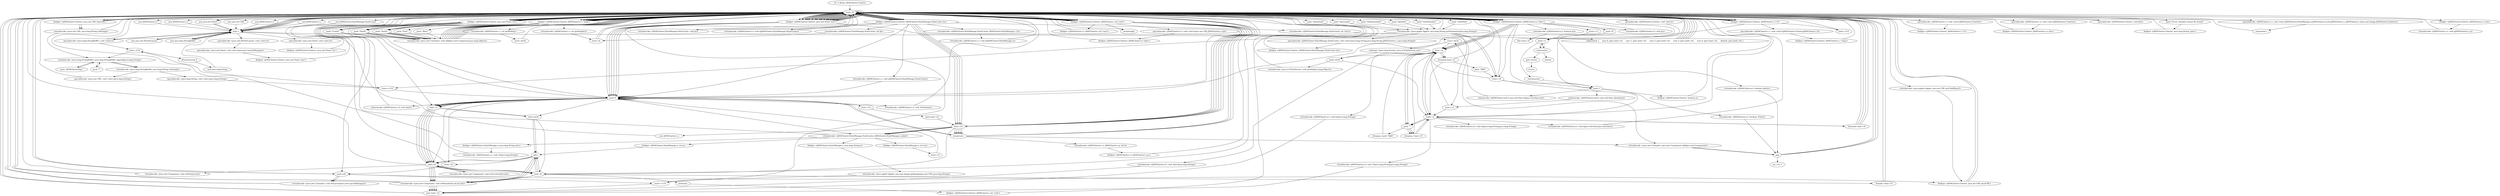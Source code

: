 digraph "" {
    "r0 := @this: JAVACharter.Charter"
    "load.r r0"
    "r0 := @this: JAVACharter.Charter"->"load.r r0";
    "push null"
    "load.r r0"->"push null";
    "fieldput <JAVACharter.Charter: java.net.URL baseURL>"
    "push null"->"fieldput <JAVACharter.Charter: java.net.URL baseURL>";
    "fieldput <JAVACharter.Charter: java.net.URL baseURL>"->"load.r r0";
    "load.r r0"->"load.r r0";
    "virtualinvoke <java.applet.Applet: java.net.URL getCodeBase()>"
    "load.r r0"->"virtualinvoke <java.applet.Applet: java.net.URL getCodeBase()>";
    "virtualinvoke <java.applet.Applet: java.net.URL getCodeBase()>"->"fieldput <JAVACharter.Charter: java.net.URL baseURL>";
    "fieldput <JAVACharter.Charter: java.net.URL baseURL>"->"load.r r0";
    "new JAVACharter.c.f"
    "load.r r0"->"new JAVACharter.c.f";
    "dup1.r"
    "new JAVACharter.c.f"->"dup1.r";
    "dup1.r"->"load.r r0";
    "specialinvoke <JAVACharter.c.f: void <init>(JAVACharter.Charter)>"
    "load.r r0"->"specialinvoke <JAVACharter.c.f: void <init>(JAVACharter.Charter)>";
    "fieldput <JAVACharter.Charter: JAVACharter.c.f 'if'>"
    "specialinvoke <JAVACharter.c.f: void <init>(JAVACharter.Charter)>"->"fieldput <JAVACharter.Charter: JAVACharter.c.f 'if'>";
    "fieldput <JAVACharter.Charter: JAVACharter.c.f 'if'>"->"load.r r0";
    "new JAVACharter.c.c"
    "load.r r0"->"new JAVACharter.c.c";
    "new JAVACharter.c.c"->"dup1.r";
    "dup1.r"->"load.r r0";
    "load.r r0"->"load.r r0";
    "fieldget <JAVACharter.Charter: JAVACharter.c.f 'if'>"
    "load.r r0"->"fieldget <JAVACharter.Charter: JAVACharter.c.f 'if'>";
    "specialinvoke <JAVACharter.c.c: void <init>(JAVACharter.Charter,JAVACharter.c.f)>"
    "fieldget <JAVACharter.Charter: JAVACharter.c.f 'if'>"->"specialinvoke <JAVACharter.c.c: void <init>(JAVACharter.Charter,JAVACharter.c.f)>";
    "fieldput <JAVACharter.Charter: JAVACharter.c.c 'long'>"
    "specialinvoke <JAVACharter.c.c: void <init>(JAVACharter.Charter,JAVACharter.c.f)>"->"fieldput <JAVACharter.Charter: JAVACharter.c.c 'long'>";
    "fieldput <JAVACharter.Charter: JAVACharter.c.c 'long'>"->"load.r r0";
    "new JAVACharter.StyleManage.StyleCache"
    "load.r r0"->"new JAVACharter.StyleManage.StyleCache";
    "new JAVACharter.StyleManage.StyleCache"->"dup1.r";
    "dup1.r"->"load.r r0";
    "push \"styleNumber\""
    "load.r r0"->"push \"styleNumber\"";
    "virtualinvoke <java.applet.Applet: java.lang.String getParameter(java.lang.String)>"
    "push \"styleNumber\""->"virtualinvoke <java.applet.Applet: java.lang.String getParameter(java.lang.String)>";
    "virtualinvoke <java.applet.Applet: java.lang.String getParameter(java.lang.String)>"->"load.r r0";
    "fieldget <JAVACharter.Charter: java.net.URL baseURL>"
    "load.r r0"->"fieldget <JAVACharter.Charter: java.net.URL baseURL>";
    "virtualinvoke <java.net.URL: java.lang.String toString()>"
    "fieldget <JAVACharter.Charter: java.net.URL baseURL>"->"virtualinvoke <java.net.URL: java.lang.String toString()>";
    "virtualinvoke <java.net.URL: java.lang.String toString()>"->"load.r r0";
    "fieldget <JAVACharter.Charter: JAVACharter.c.c 'long'>"
    "load.r r0"->"fieldget <JAVACharter.Charter: JAVACharter.c.c 'long'>";
    "fieldget <JAVACharter.Charter: JAVACharter.c.c 'long'>"->"load.r r0";
    "push \"stylePath\""
    "load.r r0"->"push \"stylePath\"";
    "push \"stylePath\""->"virtualinvoke <java.applet.Applet: java.lang.String getParameter(java.lang.String)>";
    "specialinvoke <JAVACharter.StyleManage.StyleCache: void <init>(java.lang.String,java.lang.String,JAVACharter.c.c,java.lang.String)>"
    "virtualinvoke <java.applet.Applet: java.lang.String getParameter(java.lang.String)>"->"specialinvoke <JAVACharter.StyleManage.StyleCache: void <init>(java.lang.String,java.lang.String,JAVACharter.c.c,java.lang.String)>";
    "fieldput <JAVACharter.Charter: JAVACharter.StyleManage.StyleCache try>"
    "specialinvoke <JAVACharter.StyleManage.StyleCache: void <init>(java.lang.String,java.lang.String,JAVACharter.c.c,java.lang.String)>"->"fieldput <JAVACharter.Charter: JAVACharter.StyleManage.StyleCache try>";
    "fieldput <JAVACharter.Charter: JAVACharter.StyleManage.StyleCache try>"->"load.r r0";
    "fieldget <JAVACharter.Charter: JAVACharter.StyleManage.StyleCache try>"
    "load.r r0"->"fieldget <JAVACharter.Charter: JAVACharter.StyleManage.StyleCache try>";
    "virtualinvoke <JAVACharter.StyleManage.StyleCache: void b()>"
    "fieldget <JAVACharter.Charter: JAVACharter.StyleManage.StyleCache try>"->"virtualinvoke <JAVACharter.StyleManage.StyleCache: void b()>";
    "virtualinvoke <JAVACharter.StyleManage.StyleCache: void b()>"->"load.r r0";
    "load.r r0"->"fieldget <JAVACharter.Charter: JAVACharter.StyleManage.StyleCache try>";
    "virtualinvoke <JAVACharter.StyleManage.StyleCache: int k()>"
    "fieldget <JAVACharter.Charter: JAVACharter.StyleManage.StyleCache try>"->"virtualinvoke <JAVACharter.StyleManage.StyleCache: int k()>";
    "store.i i0"
    "virtualinvoke <JAVACharter.StyleManage.StyleCache: int k()>"->"store.i i0";
    "store.i i0"->"load.r r0";
    "load.i i0"
    "load.r r0"->"load.i i0";
    "newarray"
    "load.i i0"->"newarray";
    "fieldput <JAVACharter.Charter: JAVACharter.c.e[] 'void'>"
    "newarray"->"fieldput <JAVACharter.Charter: JAVACharter.c.e[] 'void'>";
    "fieldput <JAVACharter.Charter: JAVACharter.c.e[] 'void'>"->"load.r r0";
    "new JAVACharter.a.f"
    "load.r r0"->"new JAVACharter.a.f";
    "new JAVACharter.a.f"->"dup1.r";
    "dup1.r"->"load.r r0";
    "load.r r0"->"fieldget <JAVACharter.Charter: java.net.URL baseURL>";
    "fieldget <JAVACharter.Charter: java.net.URL baseURL>"->"load.r r0";
    "fieldget <JAVACharter.Charter: JAVACharter.c.e[] 'void'>"
    "load.r r0"->"fieldget <JAVACharter.Charter: JAVACharter.c.e[] 'void'>";
    "specialinvoke <JAVACharter.a.f: void <init>(java.net.URL,JAVACharter.c.e[])>"
    "fieldget <JAVACharter.Charter: JAVACharter.c.e[] 'void'>"->"specialinvoke <JAVACharter.a.f: void <init>(java.net.URL,JAVACharter.c.e[])>";
    "fieldput <JAVACharter.Charter: JAVACharter.a.f 'byte'>"
    "specialinvoke <JAVACharter.a.f: void <init>(java.net.URL,JAVACharter.c.e[])>"->"fieldput <JAVACharter.Charter: JAVACharter.a.f 'byte'>";
    "fieldput <JAVACharter.Charter: JAVACharter.a.f 'byte'>"->"load.r r0";
    "new JAVACharter.c.a"
    "load.r r0"->"new JAVACharter.c.a";
    "new JAVACharter.c.a"->"dup1.r";
    "dup1.r"->"load.r r0";
    "specialinvoke <JAVACharter.c.a: void <init>(JAVACharter.Charter)>"
    "load.r r0"->"specialinvoke <JAVACharter.c.a: void <init>(JAVACharter.Charter)>";
    "fieldput <JAVACharter.Charter: JAVACharter.c.a else>"
    "specialinvoke <JAVACharter.c.a: void <init>(JAVACharter.Charter)>"->"fieldput <JAVACharter.Charter: JAVACharter.c.a else>";
    "fieldput <JAVACharter.Charter: JAVACharter.c.a else>"->"load.r r0";
    "fieldget <JAVACharter.Charter: JAVACharter.a.f 'byte'>"
    "load.r r0"->"fieldget <JAVACharter.Charter: JAVACharter.a.f 'byte'>";
    "store.r r1"
    "fieldget <JAVACharter.Charter: JAVACharter.a.f 'byte'>"->"store.r r1";
    "load.r r1"
    "store.r r1"->"load.r r1";
    "entermonitor"
    "load.r r1"->"entermonitor";
    "push 1"
    "entermonitor"->"push 1";
    "staticinvoke <JAVACharter.util.b: java.util.Date a(boolean)>"
    "push 1"->"staticinvoke <JAVACharter.util.b: java.util.Date a(boolean)>";
    "store.r r2"
    "staticinvoke <JAVACharter.util.b: java.util.Date a(boolean)>"->"store.r r2";
    "load.r r2"
    "store.r r2"->"load.r r2";
    "load.r r2"->"load.r r0";
    "load.r r0"->"fieldget <JAVACharter.Charter: JAVACharter.a.f 'byte'>";
    "store.r r4"
    "fieldget <JAVACharter.Charter: JAVACharter.a.f 'byte'>"->"store.r r4";
    "store.r r4"->"push 1";
    "staticinvoke <JAVACharter.util.b: java.util.Date do(java.util.Date,int)>"
    "push 1"->"staticinvoke <JAVACharter.util.b: java.util.Date do(java.util.Date,int)>";
    "store.r $r24"
    "staticinvoke <JAVACharter.util.b: java.util.Date do(java.util.Date,int)>"->"store.r $r24";
    "load.r r4"
    "store.r $r24"->"load.r r4";
    "load.r $r24"
    "load.r r4"->"load.r $r24";
    "load.r $r24"->"load.r r2";
    "virtualinvoke <JAVACharter.a.f: void a(java.util.Date,java.util.Date)>"
    "load.r r2"->"virtualinvoke <JAVACharter.a.f: void a(java.util.Date,java.util.Date)>";
    "virtualinvoke <JAVACharter.a.f: void a(java.util.Date,java.util.Date)>"->"load.r r0";
    "load.r r0"->"fieldget <JAVACharter.Charter: JAVACharter.a.f 'byte'>";
    "fieldget <JAVACharter.Charter: JAVACharter.a.f 'byte'>"->"push 1";
    "virtualinvoke <JAVACharter.a.f: boolean 'if'(int)>"
    "push 1"->"virtualinvoke <JAVACharter.a.f: boolean 'if'(int)>";
    "pop"
    "virtualinvoke <JAVACharter.a.f: boolean 'if'(int)>"->"pop";
    "pop"->"load.r r0";
    "load.r r0"->"fieldget <JAVACharter.Charter: JAVACharter.a.f 'byte'>";
    "fieldget <JAVACharter.Charter: JAVACharter.a.f 'byte'>"->"load.r r0";
    "load.r r0"->"fieldget <JAVACharter.Charter: JAVACharter.StyleManage.StyleCache try>";
    "virtualinvoke <JAVACharter.a.f: void a(JAVACharter.StyleManage.StyleCache)>"
    "fieldget <JAVACharter.Charter: JAVACharter.StyleManage.StyleCache try>"->"virtualinvoke <JAVACharter.a.f: void a(JAVACharter.StyleManage.StyleCache)>";
    "virtualinvoke <JAVACharter.a.f: void a(JAVACharter.StyleManage.StyleCache)>"->"load.r r0";
    "push \"defaultsid\""
    "load.r r0"->"push \"defaultsid\"";
    "push \"defaultsid\""->"virtualinvoke <java.applet.Applet: java.lang.String getParameter(java.lang.String)>";
    "virtualinvoke <java.applet.Applet: java.lang.String getParameter(java.lang.String)>"->"store.r r4";
    "store.r r4"->"load.r r0";
    "push \"baseLabel\""
    "load.r r0"->"push \"baseLabel\"";
    "push \"baseLabel\""->"virtualinvoke <java.applet.Applet: java.lang.String getParameter(java.lang.String)>";
    "virtualinvoke <java.applet.Applet: java.lang.String getParameter(java.lang.String)>"->"store.r r2";
    "store.r r2"->"load.r r4";
    "push \"\""
    "load.r r4"->"push \"\"";
    "ifcmpeq.r load.r r0"
    "push \"\""->"ifcmpeq.r load.r r0";
    "ifcmpeq.r load.r r0"->"load.r r4";
    "ifnonnull load.r r2"
    "load.r r4"->"ifnonnull load.r r2";
    "ifnonnull load.r r2"->"load.r r0";
    "push \"defaultsymbol\""
    "load.r r0"->"push \"defaultsymbol\"";
    "push \"defaultsymbol\""->"virtualinvoke <java.applet.Applet: java.lang.String getParameter(java.lang.String)>";
    "virtualinvoke <java.applet.Applet: java.lang.String getParameter(java.lang.String)>"->"store.r r4";
    "store.r r4"->"load.r r4";
    "load.r r4"->"push \"\"";
    "ifcmpeq.r push \"DJIA\""
    "push \"\""->"ifcmpeq.r push \"DJIA\"";
    "ifcmpeq.r push \"DJIA\""->"load.r r4";
    "load.r r4"->"ifnonnull load.r r2";
    "push \"DJIA\""
    "ifnonnull load.r r2"->"push \"DJIA\"";
    "push \"DJIA\""->"store.r r4";
    "store.r r4"->"load.r r2";
    "load.r r2"->"push \"\"";
    "push \"\""->"ifcmpeq.r load.r r0";
    "ifcmpeq.r load.r r0"->"load.r r2";
    "ifnonnull load.r r0"
    "load.r r2"->"ifnonnull load.r r0";
    "ifnonnull load.r r0"->"load.r r0";
    "load.r r0"->"fieldget <JAVACharter.Charter: JAVACharter.a.f 'byte'>";
    "fieldget <JAVACharter.Charter: JAVACharter.a.f 'byte'>"->"load.r r4";
    "virtualinvoke <JAVACharter.a.f: void for(java.lang.String)>"
    "load.r r4"->"virtualinvoke <JAVACharter.a.f: void for(java.lang.String)>";
    "goto load.r r0"
    "virtualinvoke <JAVACharter.a.f: void for(java.lang.String)>"->"goto load.r r0";
    "goto load.r r0"->"load.r r0";
    "new java.awt.Panel"
    "load.r r0"->"new java.awt.Panel";
    "new java.awt.Panel"->"dup1.r";
    "specialinvoke <java.awt.Panel: void <init>()>"
    "dup1.r"->"specialinvoke <java.awt.Panel: void <init>()>";
    "fieldput <JAVACharter.Charter: java.awt.Panel 'int'>"
    "specialinvoke <java.awt.Panel: void <init>()>"->"fieldput <JAVACharter.Charter: java.awt.Panel 'int'>";
    "fieldput <JAVACharter.Charter: java.awt.Panel 'int'>"->"load.r r0";
    "fieldget <JAVACharter.Charter: java.awt.Panel 'int'>"
    "load.r r0"->"fieldget <JAVACharter.Charter: java.awt.Panel 'int'>";
    "fieldget <JAVACharter.Charter: java.awt.Panel 'int'>"->"push null";
    "virtualinvoke <java.awt.Container: void setLayout(java.awt.LayoutManager)>"
    "push null"->"virtualinvoke <java.awt.Container: void setLayout(java.awt.LayoutManager)>";
    "virtualinvoke <java.awt.Container: void setLayout(java.awt.LayoutManager)>"->"load.r r0";
    "load.r r0"->"fieldget <JAVACharter.Charter: JAVACharter.StyleManage.StyleCache try>";
    "push 0"
    "fieldget <JAVACharter.Charter: JAVACharter.StyleManage.StyleCache try>"->"push 0";
    "virtualinvoke <JAVACharter.StyleManage.StyleCache: JAVACharter.StyleManage.a a(int)>"
    "push 0"->"virtualinvoke <JAVACharter.StyleManage.StyleCache: JAVACharter.StyleManage.a a(int)>";
    "fieldget <JAVACharter.StyleManage.a: int try>"
    "virtualinvoke <JAVACharter.StyleManage.StyleCache: JAVACharter.StyleManage.a a(int)>"->"fieldget <JAVACharter.StyleManage.a: int try>";
    "store.i r2"
    "fieldget <JAVACharter.StyleManage.a: int try>"->"store.i r2";
    "store.i r2"->"push 0";
    "store.i r4"
    "push 0"->"store.i r4";
    "store.i r4"->"push null";
    "store.r r131"
    "push null"->"store.r r131";
    "store.r r131"->"load.r r0";
    "push \"bgsPath\""
    "load.r r0"->"push \"bgsPath\"";
    "push \"bgsPath\""->"virtualinvoke <java.applet.Applet: java.lang.String getParameter(java.lang.String)>";
    "store.r r132"
    "virtualinvoke <java.applet.Applet: java.lang.String getParameter(java.lang.String)>"->"store.r r132";
    "load.r r132"
    "store.r r132"->"load.r r132";
    "ifnonnull push 0"
    "load.r r132"->"ifnonnull push 0";
    "new java.lang.String"
    "ifnonnull push 0"->"new java.lang.String";
    "new java.lang.String"->"dup1.r";
    "new java.lang.StringBuffer"
    "dup1.r"->"new java.lang.StringBuffer";
    "new java.lang.StringBuffer"->"dup1.r";
    "specialinvoke <java.lang.StringBuffer: void <init>()>"
    "dup1.r"->"specialinvoke <java.lang.StringBuffer: void <init>()>";
    "specialinvoke <java.lang.StringBuffer: void <init>()>"->"load.r r0";
    "load.r r0"->"fieldget <JAVACharter.Charter: java.net.URL baseURL>";
    "fieldget <JAVACharter.Charter: java.net.URL baseURL>"->"virtualinvoke <java.net.URL: java.lang.String toString()>";
    "virtualinvoke <java.lang.StringBuffer: java.lang.StringBuffer append(java.lang.String)>"
    "virtualinvoke <java.net.URL: java.lang.String toString()>"->"virtualinvoke <java.lang.StringBuffer: java.lang.StringBuffer append(java.lang.String)>";
    "push \"JAVACharter/bgs\""
    "virtualinvoke <java.lang.StringBuffer: java.lang.StringBuffer append(java.lang.String)>"->"push \"JAVACharter/bgs\"";
    "push \"JAVACharter/bgs\""->"virtualinvoke <java.lang.StringBuffer: java.lang.StringBuffer append(java.lang.String)>";
    "virtualinvoke <java.lang.StringBuffer: java.lang.String toString()>"
    "virtualinvoke <java.lang.StringBuffer: java.lang.StringBuffer append(java.lang.String)>"->"virtualinvoke <java.lang.StringBuffer: java.lang.String toString()>";
    "specialinvoke <java.lang.String: void <init>(java.lang.String)>"
    "virtualinvoke <java.lang.StringBuffer: java.lang.String toString()>"->"specialinvoke <java.lang.String: void <init>(java.lang.String)>";
    "specialinvoke <java.lang.String: void <init>(java.lang.String)>"->"store.r r132";
    "store.r r132"->"push 0";
    "store.i i12"
    "push 0"->"store.i i12";
    "goto load.i i12"
    "store.i i12"->"goto load.i i12";
    "load.i i12"
    "goto load.i i12"->"load.i i12";
    "load.i i12"->"load.i i0";
    "ifcmplt.i load.r r0"
    "load.i i0"->"ifcmplt.i load.r r0";
    "ifcmplt.i load.r r0"->"load.r r0";
    "load.r r0"->"fieldget <JAVACharter.Charter: java.awt.Panel 'int'>";
    "fieldget <JAVACharter.Charter: java.awt.Panel 'int'>"->"push 0";
    "push 0"->"push 0";
    "load.i r2"
    "push 0"->"load.i r2";
    "load.i r4"
    "load.i r2"->"load.i r4";
    "virtualinvoke <java.awt.Component: void setBounds(int,int,int,int)>"
    "load.i r4"->"virtualinvoke <java.awt.Component: void setBounds(int,int,int,int)>";
    "virtualinvoke <java.awt.Component: void setBounds(int,int,int,int)>"->"load.r r0";
    "load.r r0"->"fieldget <JAVACharter.Charter: java.awt.Panel 'int'>";
    "fieldget <JAVACharter.Charter: java.awt.Panel 'int'>"->"load.i r2";
    "load.i r2"->"load.i r4";
    "virtualinvoke <java.awt.Component: void setSize(int,int)>"
    "load.i r4"->"virtualinvoke <java.awt.Component: void setSize(int,int)>";
    "virtualinvoke <java.awt.Component: void setSize(int,int)>"->"load.r r0";
    "load.r r0"->"fieldget <JAVACharter.Charter: JAVACharter.c.c 'long'>";
    "fieldget <JAVACharter.Charter: JAVACharter.c.c 'long'>"->"load.r r0";
    "load.r r0"->"fieldget <JAVACharter.Charter: JAVACharter.StyleManage.StyleCache try>";
    "virtualinvoke <JAVACharter.c.c: void a(JAVACharter.StyleManage.StyleCache)>"
    "fieldget <JAVACharter.Charter: JAVACharter.StyleManage.StyleCache try>"->"virtualinvoke <JAVACharter.c.c: void a(JAVACharter.StyleManage.StyleCache)>";
    "virtualinvoke <JAVACharter.c.c: void a(JAVACharter.StyleManage.StyleCache)>"->"push 0";
    "staticinvoke <JAVACharter.c.d: void a(int)>"
    "push 0"->"staticinvoke <JAVACharter.c.d: void a(int)>";
    "staticinvoke <JAVACharter.c.d: void a(int)>"->"load.r r0";
    "load.r r0"->"fieldget <JAVACharter.Charter: JAVACharter.c.f 'if'>";
    "fieldget <JAVACharter.Charter: JAVACharter.c.f 'if'>"->"load.r r0";
    "load.r r0"->"fieldget <JAVACharter.Charter: JAVACharter.c.e[] 'void'>";
    "fieldput <JAVACharter.c.f: JAVACharter.c.e[] 'case'>"
    "fieldget <JAVACharter.Charter: JAVACharter.c.e[] 'void'>"->"fieldput <JAVACharter.c.f: JAVACharter.c.e[] 'case'>";
    "fieldput <JAVACharter.c.f: JAVACharter.c.e[] 'case'>"->"load.r r0";
    "load.r r0"->"fieldget <JAVACharter.Charter: JAVACharter.c.f 'if'>";
    "fieldget <JAVACharter.Charter: JAVACharter.c.f 'if'>"->"load.r r0";
    "load.r r0"->"fieldget <JAVACharter.Charter: JAVACharter.c.e[] 'void'>";
    "fieldget <JAVACharter.Charter: JAVACharter.c.e[] 'void'>"->"push 0";
    "arrayread.r"
    "push 0"->"arrayread.r";
    "virtualinvoke <JAVACharter.c.e: JAVACharter.c.g 'int'()>"
    "arrayread.r"->"virtualinvoke <JAVACharter.c.e: JAVACharter.c.g 'int'()>";
    "fieldput <JAVACharter.c.f: JAVACharter.c.g a>"
    "virtualinvoke <JAVACharter.c.e: JAVACharter.c.g 'int'()>"->"fieldput <JAVACharter.c.f: JAVACharter.c.g a>";
    "fieldput <JAVACharter.c.f: JAVACharter.c.g a>"->"load.r r0";
    "load.r r0"->"fieldget <JAVACharter.Charter: JAVACharter.c.c 'long'>";
    "virtualinvoke <JAVACharter.c.c: int getWidth()>"
    "fieldget <JAVACharter.Charter: JAVACharter.c.c 'long'>"->"virtualinvoke <JAVACharter.c.c: int getWidth()>";
    "store.i $r24"
    "virtualinvoke <JAVACharter.c.c: int getWidth()>"->"store.i $r24";
    "store.i $r24"->"load.r r0";
    "load.r r0"->"fieldget <JAVACharter.Charter: JAVACharter.c.c 'long'>";
    "virtualinvoke <JAVACharter.c.c: int getHeight()>"
    "fieldget <JAVACharter.Charter: JAVACharter.c.c 'long'>"->"virtualinvoke <JAVACharter.c.c: int getHeight()>";
    "virtualinvoke <JAVACharter.c.c: int getHeight()>"->"store.i i0";
    "store.i i0"->"load.r r0";
    "load.r r0"->"fieldget <JAVACharter.Charter: JAVACharter.c.c 'long'>";
    "fieldget <JAVACharter.Charter: JAVACharter.c.c 'long'>"->"push 0";
    "push 0"->"push 0";
    "load.i $r24"
    "push 0"->"load.i $r24";
    "load.i $r24"->"load.i i0";
    "load.i i0"->"virtualinvoke <java.awt.Component: void setBounds(int,int,int,int)>";
    "virtualinvoke <java.awt.Component: void setBounds(int,int,int,int)>"->"load.r r0";
    "load.r r0"->"new java.awt.Panel";
    "new java.awt.Panel"->"dup1.r";
    "new java.awt.BorderLayout"
    "dup1.r"->"new java.awt.BorderLayout";
    "new java.awt.BorderLayout"->"dup1.r";
    "specialinvoke <java.awt.BorderLayout: void <init>()>"
    "dup1.r"->"specialinvoke <java.awt.BorderLayout: void <init>()>";
    "specialinvoke <java.awt.Panel: void <init>(java.awt.LayoutManager)>"
    "specialinvoke <java.awt.BorderLayout: void <init>()>"->"specialinvoke <java.awt.Panel: void <init>(java.awt.LayoutManager)>";
    "fieldput <JAVACharter.Charter: java.awt.Panel 'new'>"
    "specialinvoke <java.awt.Panel: void <init>(java.awt.LayoutManager)>"->"fieldput <JAVACharter.Charter: java.awt.Panel 'new'>";
    "fieldput <JAVACharter.Charter: java.awt.Panel 'new'>"->"load.r r0";
    "load.r r0"->"fieldget <JAVACharter.Charter: JAVACharter.StyleManage.StyleCache try>";
    "virtualinvoke <JAVACharter.StyleManage.StyleCache: int 'int'()>"
    "fieldget <JAVACharter.Charter: JAVACharter.StyleManage.StyleCache try>"->"virtualinvoke <JAVACharter.StyleManage.StyleCache: int 'int'()>";
    "tableswitch {     case 0: goto load.r r0;     case 1: goto load.r r0;     case 2: goto load.r r0;     case 3: goto load.r r0;     case 4: goto load.r r0;     default: goto load.r r0; }"
    "virtualinvoke <JAVACharter.StyleManage.StyleCache: int 'int'()>"->"tableswitch {     case 0: goto load.r r0;     case 1: goto load.r r0;     case 2: goto load.r r0;     case 3: goto load.r r0;     case 4: goto load.r r0;     default: goto load.r r0; }";
    "tableswitch {     case 0: goto load.r r0;     case 1: goto load.r r0;     case 2: goto load.r r0;     case 3: goto load.r r0;     case 4: goto load.r r0;     default: goto load.r r0; }"->"load.r r0";
    "fieldget <JAVACharter.Charter: java.awt.Panel 'new'>"
    "load.r r0"->"fieldget <JAVACharter.Charter: java.awt.Panel 'new'>";
    "fieldget <JAVACharter.Charter: java.awt.Panel 'new'>"->"load.r r0";
    "load.r r0"->"fieldget <JAVACharter.Charter: JAVACharter.c.c 'long'>";
    "push \"North\""
    "fieldget <JAVACharter.Charter: JAVACharter.c.c 'long'>"->"push \"North\"";
    "virtualinvoke <java.awt.Container: void add(java.awt.Component,java.lang.Object)>"
    "push \"North\""->"virtualinvoke <java.awt.Container: void add(java.awt.Component,java.lang.Object)>";
    "virtualinvoke <java.awt.Container: void add(java.awt.Component,java.lang.Object)>"->"load.r r0";
    "load.r r0"->"fieldget <JAVACharter.Charter: java.awt.Panel 'new'>";
    "fieldget <JAVACharter.Charter: java.awt.Panel 'new'>"->"load.r r0";
    "load.r r0"->"fieldget <JAVACharter.Charter: java.awt.Panel 'int'>";
    "push \"South\""
    "fieldget <JAVACharter.Charter: java.awt.Panel 'int'>"->"push \"South\"";
    "push \"South\""->"virtualinvoke <java.awt.Container: void add(java.awt.Component,java.lang.Object)>";
    "virtualinvoke <java.awt.Container: void add(java.awt.Component,java.lang.Object)>"->"load.r r0";
    "load.r r0"->"fieldget <JAVACharter.Charter: java.awt.Panel 'new'>";
    "fieldget <JAVACharter.Charter: java.awt.Panel 'new'>"->"push 0";
    "push 0"->"push 0";
    "push 0"->"load.i r2";
    "load.i r2"->"load.i r4";
    "load.i r4"->"load.i i0";
    "add.i"
    "load.i i0"->"add.i";
    "add.i"->"virtualinvoke <java.awt.Component: void setBounds(int,int,int,int)>";
    "virtualinvoke <java.awt.Component: void setBounds(int,int,int,int)>"->"goto load.r r0";
    "goto load.r r0"->"load.r r0";
    "load.r r0"->"push null";
    "push null"->"virtualinvoke <java.awt.Container: void setLayout(java.awt.LayoutManager)>";
    "virtualinvoke <java.awt.Container: void setLayout(java.awt.LayoutManager)>"->"load.r r0";
    "load.r r0"->"load.r r0";
    "load.r r0"->"fieldget <JAVACharter.Charter: java.awt.Panel 'new'>";
    "virtualinvoke <java.awt.Container: java.awt.Component add(java.awt.Component)>"
    "fieldget <JAVACharter.Charter: java.awt.Panel 'new'>"->"virtualinvoke <java.awt.Container: java.awt.Component add(java.awt.Component)>";
    "virtualinvoke <java.awt.Container: java.awt.Component add(java.awt.Component)>"->"pop";
    "pop"->"load.r r0";
    "load.r r0"->"fieldget <JAVACharter.Charter: JAVACharter.a.f 'byte'>";
    "virtualinvoke <JAVACharter.a.f: boolean h()>"
    "fieldget <JAVACharter.Charter: JAVACharter.a.f 'byte'>"->"virtualinvoke <JAVACharter.a.f: boolean h()>";
    "ifne load.r r0"
    "virtualinvoke <JAVACharter.a.f: boolean h()>"->"ifne load.r r0";
    "ifne load.r r0"->"load.r r0";
    "load.r r0"->"fieldget <JAVACharter.Charter: JAVACharter.c.f 'if'>";
    "fieldget <JAVACharter.Charter: JAVACharter.c.f 'if'>"->"push 0";
    "virtualinvoke <JAVACharter.c.f: void 'if'(boolean)>"
    "push 0"->"virtualinvoke <JAVACharter.c.f: void 'if'(boolean)>";
    "virtualinvoke <JAVACharter.c.f: void 'if'(boolean)>"->"load.r r0";
    "specialinvoke <JAVACharter.Charter: void do()>"
    "load.r r0"->"specialinvoke <JAVACharter.Charter: void do()>";
    "specialinvoke <JAVACharter.Charter: void do()>"->"load.r r0";
    "push \"Error: Symbol Cannot Be Found\""
    "load.r r0"->"push \"Error: Symbol Cannot Be Found\"";
    "fieldput <JAVACharter.Charter: java.lang.String 'goto'>"
    "push \"Error: Symbol Cannot Be Found\""->"fieldput <JAVACharter.Charter: java.lang.String 'goto'>";
    "fieldput <JAVACharter.Charter: java.lang.String 'goto'>"->"load.r r0";
    "load.r r0"->"push 1";
    "fieldput <JAVACharter.Charter: boolean a>"
    "push 1"->"fieldput <JAVACharter.Charter: boolean a>";
    "fieldput <JAVACharter.Charter: boolean a>"->"load.r r0";
    "load.r r0"->"fieldget <JAVACharter.Charter: JAVACharter.a.f 'byte'>";
    "virtualinvoke <JAVACharter.a.f: void g()>"
    "fieldget <JAVACharter.Charter: JAVACharter.a.f 'byte'>"->"virtualinvoke <JAVACharter.a.f: void g()>";
    "virtualinvoke <JAVACharter.a.f: void g()>"->"load.r r0";
    "load.r r0"->"fieldget <JAVACharter.Charter: JAVACharter.a.f 'byte'>";
    "push 10"
    "fieldget <JAVACharter.Charter: JAVACharter.a.f 'byte'>"->"push 10";
    "virtualinvoke <JAVACharter.a.f: boolean do(int)>"
    "push 10"->"virtualinvoke <JAVACharter.a.f: boolean do(int)>";
    "virtualinvoke <JAVACharter.a.f: boolean do(int)>"->"pop";
    "pop"->"load.r r0";
    "specialinvoke <JAVACharter.Charter: void 'char'()>"
    "load.r r0"->"specialinvoke <JAVACharter.Charter: void 'char'()>";
    "specialinvoke <JAVACharter.Charter: void 'char'()>"->"load.r r1";
    "exitmonitor"
    "load.r r1"->"exitmonitor";
    "goto return"
    "exitmonitor"->"goto return";
    "return"
    "goto return"->"return";
    "exitmonitor"->"load.r r1";
    "load.r r1"->"exitmonitor";
    "athrow"
    "exitmonitor"->"athrow";
    "tableswitch {     case 0: goto load.r r0;     case 1: goto load.r r0;     case 2: goto load.r r0;     case 3: goto load.r r0;     case 4: goto load.r r0;     default: goto load.r r0; }"->"load.r r0";
    "load.r r0"->"fieldget <JAVACharter.Charter: java.awt.Panel 'new'>";
    "fieldget <JAVACharter.Charter: java.awt.Panel 'new'>"->"load.r r0";
    "load.r r0"->"fieldget <JAVACharter.Charter: JAVACharter.c.c 'long'>";
    "fieldget <JAVACharter.Charter: JAVACharter.c.c 'long'>"->"push \"South\"";
    "push \"South\""->"virtualinvoke <java.awt.Container: void add(java.awt.Component,java.lang.Object)>";
    "virtualinvoke <java.awt.Container: void add(java.awt.Component,java.lang.Object)>"->"load.r r0";
    "load.r r0"->"fieldget <JAVACharter.Charter: java.awt.Panel 'new'>";
    "fieldget <JAVACharter.Charter: java.awt.Panel 'new'>"->"load.r r0";
    "load.r r0"->"fieldget <JAVACharter.Charter: java.awt.Panel 'int'>";
    "fieldget <JAVACharter.Charter: java.awt.Panel 'int'>"->"push \"North\"";
    "push \"North\""->"virtualinvoke <java.awt.Container: void add(java.awt.Component,java.lang.Object)>";
    "virtualinvoke <java.awt.Container: void add(java.awt.Component,java.lang.Object)>"->"load.r r0";
    "load.r r0"->"fieldget <JAVACharter.Charter: java.awt.Panel 'new'>";
    "fieldget <JAVACharter.Charter: java.awt.Panel 'new'>"->"push 0";
    "push 0"->"push 0";
    "push 0"->"load.i r2";
    "load.i r2"->"load.i r4";
    "load.i r4"->"load.i i0";
    "load.i i0"->"add.i";
    "add.i"->"virtualinvoke <java.awt.Component: void setBounds(int,int,int,int)>";
    "virtualinvoke <java.awt.Component: void setBounds(int,int,int,int)>"->"goto load.r r0";
    "tableswitch {     case 0: goto load.r r0;     case 1: goto load.r r0;     case 2: goto load.r r0;     case 3: goto load.r r0;     case 4: goto load.r r0;     default: goto load.r r0; }"->"load.r r0";
    "load.r r0"->"fieldget <JAVACharter.Charter: java.awt.Panel 'new'>";
    "fieldget <JAVACharter.Charter: java.awt.Panel 'new'>"->"load.r r0";
    "load.r r0"->"fieldget <JAVACharter.Charter: java.awt.Panel 'int'>";
    "fieldget <JAVACharter.Charter: java.awt.Panel 'int'>"->"push \"North\"";
    "push \"North\""->"virtualinvoke <java.awt.Container: void add(java.awt.Component,java.lang.Object)>";
    "virtualinvoke <java.awt.Container: void add(java.awt.Component,java.lang.Object)>"->"load.r r0";
    "load.r r0"->"fieldget <JAVACharter.Charter: java.awt.Panel 'new'>";
    "fieldget <JAVACharter.Charter: java.awt.Panel 'new'>"->"push 0";
    "push 0"->"push 0";
    "push 0"->"load.i r2";
    "load.i r2"->"load.i r4";
    "load.i r4"->"virtualinvoke <java.awt.Component: void setBounds(int,int,int,int)>";
    "virtualinvoke <java.awt.Component: void setBounds(int,int,int,int)>"->"goto load.r r0";
    "tableswitch {     case 0: goto load.r r0;     case 1: goto load.r r0;     case 2: goto load.r r0;     case 3: goto load.r r0;     case 4: goto load.r r0;     default: goto load.r r0; }"->"load.r r0";
    "load.r r0"->"fieldget <JAVACharter.Charter: java.awt.Panel 'new'>";
    "fieldget <JAVACharter.Charter: java.awt.Panel 'new'>"->"load.r r0";
    "load.r r0"->"fieldget <JAVACharter.Charter: JAVACharter.c.c 'long'>";
    "push \"West\""
    "fieldget <JAVACharter.Charter: JAVACharter.c.c 'long'>"->"push \"West\"";
    "push \"West\""->"virtualinvoke <java.awt.Container: void add(java.awt.Component,java.lang.Object)>";
    "virtualinvoke <java.awt.Container: void add(java.awt.Component,java.lang.Object)>"->"load.r r0";
    "load.r r0"->"fieldget <JAVACharter.Charter: java.awt.Panel 'new'>";
    "fieldget <JAVACharter.Charter: java.awt.Panel 'new'>"->"load.r r0";
    "load.r r0"->"fieldget <JAVACharter.Charter: java.awt.Panel 'int'>";
    "push \"Center\""
    "fieldget <JAVACharter.Charter: java.awt.Panel 'int'>"->"push \"Center\"";
    "push \"Center\""->"virtualinvoke <java.awt.Container: void add(java.awt.Component,java.lang.Object)>";
    "virtualinvoke <java.awt.Container: void add(java.awt.Component,java.lang.Object)>"->"load.r r0";
    "load.r r0"->"fieldget <JAVACharter.Charter: java.awt.Panel 'new'>";
    "fieldget <JAVACharter.Charter: java.awt.Panel 'new'>"->"push 0";
    "push 0"->"push 0";
    "push 0"->"load.i r2";
    "load.i r2"->"load.i $r24";
    "load.i $r24"->"add.i";
    "add.i"->"load.i r4";
    "load.i r4"->"virtualinvoke <java.awt.Component: void setBounds(int,int,int,int)>";
    "virtualinvoke <java.awt.Component: void setBounds(int,int,int,int)>"->"goto load.r r0";
    "tableswitch {     case 0: goto load.r r0;     case 1: goto load.r r0;     case 2: goto load.r r0;     case 3: goto load.r r0;     case 4: goto load.r r0;     default: goto load.r r0; }"->"load.r r0";
    "load.r r0"->"fieldget <JAVACharter.Charter: java.awt.Panel 'new'>";
    "fieldget <JAVACharter.Charter: java.awt.Panel 'new'>"->"load.r r0";
    "load.r r0"->"fieldget <JAVACharter.Charter: JAVACharter.c.c 'long'>";
    "push \"East\""
    "fieldget <JAVACharter.Charter: JAVACharter.c.c 'long'>"->"push \"East\"";
    "push \"East\""->"virtualinvoke <java.awt.Container: void add(java.awt.Component,java.lang.Object)>";
    "virtualinvoke <java.awt.Container: void add(java.awt.Component,java.lang.Object)>"->"load.r r0";
    "load.r r0"->"fieldget <JAVACharter.Charter: java.awt.Panel 'new'>";
    "fieldget <JAVACharter.Charter: java.awt.Panel 'new'>"->"load.r r0";
    "load.r r0"->"fieldget <JAVACharter.Charter: java.awt.Panel 'int'>";
    "fieldget <JAVACharter.Charter: java.awt.Panel 'int'>"->"push \"Center\"";
    "push \"Center\""->"virtualinvoke <java.awt.Container: void add(java.awt.Component,java.lang.Object)>";
    "virtualinvoke <java.awt.Container: void add(java.awt.Component,java.lang.Object)>"->"load.r r0";
    "load.r r0"->"fieldget <JAVACharter.Charter: java.awt.Panel 'new'>";
    "fieldget <JAVACharter.Charter: java.awt.Panel 'new'>"->"push 0";
    "push 0"->"push 0";
    "push 0"->"load.i r2";
    "load.i r2"->"load.i $r24";
    "load.i $r24"->"add.i";
    "add.i"->"load.i r4";
    "load.i r4"->"virtualinvoke <java.awt.Component: void setBounds(int,int,int,int)>";
    "virtualinvoke <java.awt.Component: void setBounds(int,int,int,int)>"->"goto load.r r0";
    "tableswitch {     case 0: goto load.r r0;     case 1: goto load.r r0;     case 2: goto load.r r0;     case 3: goto load.r r0;     case 4: goto load.r r0;     default: goto load.r r0; }"->"load.r r0";
    "load.r r0"->"fieldget <JAVACharter.Charter: java.awt.Panel 'new'>";
    "fieldget <JAVACharter.Charter: java.awt.Panel 'new'>"->"load.r r0";
    "load.r r0"->"fieldget <JAVACharter.Charter: JAVACharter.c.c 'long'>";
    "fieldget <JAVACharter.Charter: JAVACharter.c.c 'long'>"->"push \"North\"";
    "push \"North\""->"virtualinvoke <java.awt.Container: void add(java.awt.Component,java.lang.Object)>";
    "virtualinvoke <java.awt.Container: void add(java.awt.Component,java.lang.Object)>"->"load.r r0";
    "load.r r0"->"fieldget <JAVACharter.Charter: java.awt.Panel 'new'>";
    "fieldget <JAVACharter.Charter: java.awt.Panel 'new'>"->"load.r r0";
    "load.r r0"->"fieldget <JAVACharter.Charter: java.awt.Panel 'int'>";
    "fieldget <JAVACharter.Charter: java.awt.Panel 'int'>"->"push \"South\"";
    "push \"South\""->"virtualinvoke <java.awt.Container: void add(java.awt.Component,java.lang.Object)>";
    "virtualinvoke <java.awt.Container: void add(java.awt.Component,java.lang.Object)>"->"load.r r0";
    "load.r r0"->"fieldget <JAVACharter.Charter: java.awt.Panel 'new'>";
    "fieldget <JAVACharter.Charter: java.awt.Panel 'new'>"->"push 0";
    "push 0"->"push 0";
    "push 0"->"load.i r2";
    "load.i r2"->"load.i r4";
    "load.i r4"->"load.i i0";
    "load.i i0"->"add.i";
    "add.i"->"virtualinvoke <java.awt.Component: void setBounds(int,int,int,int)>";
    "ifcmplt.i load.r r0"->"load.r r0";
    "new java.net.URL"
    "load.r r0"->"new java.net.URL";
    "new java.net.URL"->"dup1.r";
    "dup1.r"->"new java.lang.StringBuffer";
    "new java.lang.StringBuffer"->"dup1.r";
    "dup1.r"->"store.r $r24";
    "staticget <java.lang.System: java.io.PrintStream out>"
    "store.r $r24"->"staticget <java.lang.System: java.io.PrintStream out>";
    "staticget <java.lang.System: java.io.PrintStream out>"->"load.r $r24";
    "virtualinvoke <java.io.PrintStream: void println(java.lang.Object)>"
    "load.r $r24"->"virtualinvoke <java.io.PrintStream: void println(java.lang.Object)>";
    "virtualinvoke <java.io.PrintStream: void println(java.lang.Object)>"->"load.r r0";
    "load.r r0"->"fieldget <JAVACharter.Charter: JAVACharter.c.e[] 'void'>";
    "fieldget <JAVACharter.Charter: JAVACharter.c.e[] 'void'>"->"load.i i12";
    "new JAVACharter.c.e"
    "load.i i12"->"new JAVACharter.c.e";
    "new JAVACharter.c.e"->"dup1.r";
    "dup1.r"->"load.r r0";
    "load.r r0"->"fieldget <JAVACharter.Charter: JAVACharter.StyleManage.StyleCache try>";
    "fieldget <JAVACharter.Charter: JAVACharter.StyleManage.StyleCache try>"->"load.i i12";
    "load.i i12"->"virtualinvoke <JAVACharter.StyleManage.StyleCache: JAVACharter.StyleManage.a a(int)>";
    "virtualinvoke <JAVACharter.StyleManage.StyleCache: JAVACharter.StyleManage.a a(int)>"->"load.r r0";
    "load.r r0"->"fieldget <JAVACharter.Charter: JAVACharter.a.f 'byte'>";
    "fieldget <JAVACharter.Charter: JAVACharter.a.f 'byte'>"->"load.r r0";
    "load.r r0"->"fieldget <JAVACharter.Charter: JAVACharter.c.e[] 'void'>";
    "arraylength"
    "fieldget <JAVACharter.Charter: JAVACharter.c.e[] 'void'>"->"arraylength";
    "arraylength"->"load.r r0";
    "load.r r0"->"fieldget <JAVACharter.Charter: JAVACharter.c.c 'long'>";
    "fieldget <JAVACharter.Charter: JAVACharter.c.c 'long'>"->"load.r r0";
    "load.r r0"->"fieldget <JAVACharter.Charter: JAVACharter.c.f 'if'>";
    "load.r r131"
    "fieldget <JAVACharter.Charter: JAVACharter.c.f 'if'>"->"load.r r131";
    "load.r r131"->"load.r r0";
    "specialinvoke <JAVACharter.c.e: void <init>(JAVACharter.StyleManage.a,JAVACharter.a.f,int,JAVACharter.c.c,JAVACharter.c.f,java.awt.Image,JAVACharter.Charter)>"
    "load.r r0"->"specialinvoke <JAVACharter.c.e: void <init>(JAVACharter.StyleManage.a,JAVACharter.a.f,int,JAVACharter.c.c,JAVACharter.c.f,java.awt.Image,JAVACharter.Charter)>";
    "arraywrite.r"
    "specialinvoke <JAVACharter.c.e: void <init>(JAVACharter.StyleManage.a,JAVACharter.a.f,int,JAVACharter.c.c,JAVACharter.c.f,java.awt.Image,JAVACharter.Charter)>"->"arraywrite.r";
    "arraywrite.r"->"load.r r0";
    "load.r r0"->"fieldget <JAVACharter.Charter: JAVACharter.c.e[] 'void'>";
    "fieldget <JAVACharter.Charter: JAVACharter.c.e[] 'void'>"->"load.i i12";
    "load.i i12"->"arrayread.r";
    "arrayread.r"->"load.r r0";
    "load.r r0"->"fieldget <JAVACharter.Charter: JAVACharter.StyleManage.StyleCache try>";
    "fieldget <JAVACharter.Charter: JAVACharter.StyleManage.StyleCache try>"->"load.i i12";
    "load.i i12"->"virtualinvoke <JAVACharter.StyleManage.StyleCache: JAVACharter.StyleManage.a a(int)>";
    "fieldget <JAVACharter.StyleManage.a: java.lang.String else>"
    "virtualinvoke <JAVACharter.StyleManage.StyleCache: JAVACharter.StyleManage.a a(int)>"->"fieldget <JAVACharter.StyleManage.a: java.lang.String else>";
    "virtualinvoke <JAVACharter.c.e: void 'if'(java.lang.String)>"
    "fieldget <JAVACharter.StyleManage.a: java.lang.String else>"->"virtualinvoke <JAVACharter.c.e: void 'if'(java.lang.String)>";
    "virtualinvoke <JAVACharter.c.e: void 'if'(java.lang.String)>"->"load.r r0";
    "load.r r0"->"fieldget <JAVACharter.Charter: JAVACharter.c.e[] 'void'>";
    "fieldget <JAVACharter.Charter: JAVACharter.c.e[] 'void'>"->"load.i i12";
    "load.i i12"->"arrayread.r";
    "arrayread.r"->"load.r r0";
    "load.r r0"->"fieldget <JAVACharter.Charter: JAVACharter.StyleManage.StyleCache try>";
    "virtualinvoke <JAVACharter.StyleManage.StyleCache: JAVACharter.StyleManage.c c()>"
    "fieldget <JAVACharter.Charter: JAVACharter.StyleManage.StyleCache try>"->"virtualinvoke <JAVACharter.StyleManage.StyleCache: JAVACharter.StyleManage.c c()>";
    "virtualinvoke <JAVACharter.c.e: void a(JAVACharter.StyleManage.c)>"
    "virtualinvoke <JAVACharter.StyleManage.StyleCache: JAVACharter.StyleManage.c c()>"->"virtualinvoke <JAVACharter.c.e: void a(JAVACharter.StyleManage.c)>";
    "virtualinvoke <JAVACharter.c.e: void a(JAVACharter.StyleManage.c)>"->"load.r r0";
    "load.r r0"->"fieldget <JAVACharter.Charter: JAVACharter.c.e[] 'void'>";
    "fieldget <JAVACharter.Charter: JAVACharter.c.e[] 'void'>"->"load.i i12";
    "load.i i12"->"arrayread.r";
    "arrayread.r"->"load.r r0";
    "fieldget <JAVACharter.Charter: JAVACharter.c.a else>"
    "load.r r0"->"fieldget <JAVACharter.Charter: JAVACharter.c.a else>";
    "virtualinvoke <JAVACharter.c.e: void a(JAVACharter.c.a)>"
    "fieldget <JAVACharter.Charter: JAVACharter.c.a else>"->"virtualinvoke <JAVACharter.c.e: void a(JAVACharter.c.a)>";
    "virtualinvoke <JAVACharter.c.e: void a(JAVACharter.c.a)>"->"load.r r0";
    "load.r r0"->"fieldget <JAVACharter.Charter: JAVACharter.c.e[] 'void'>";
    "fieldget <JAVACharter.Charter: JAVACharter.c.e[] 'void'>"->"load.i i12";
    "load.i i12"->"arrayread.r";
    "arrayread.r"->"push 0";
    "push 0"->"load.i r4";
    "virtualinvoke <java.awt.Component: void setLocation(int,int)>"
    "load.i r4"->"virtualinvoke <java.awt.Component: void setLocation(int,int)>";
    "virtualinvoke <java.awt.Component: void setLocation(int,int)>"->"load.i r4";
    "load.i r4"->"load.r r0";
    "load.r r0"->"fieldget <JAVACharter.Charter: JAVACharter.StyleManage.StyleCache try>";
    "fieldget <JAVACharter.Charter: JAVACharter.StyleManage.StyleCache try>"->"load.i i12";
    "load.i i12"->"virtualinvoke <JAVACharter.StyleManage.StyleCache: JAVACharter.StyleManage.a a(int)>";
    "fieldget <JAVACharter.StyleManage.a: int m>"
    "virtualinvoke <JAVACharter.StyleManage.StyleCache: JAVACharter.StyleManage.a a(int)>"->"fieldget <JAVACharter.StyleManage.a: int m>";
    "fieldget <JAVACharter.StyleManage.a: int m>"->"add.i";
    "add.i"->"store.i r4";
    "store.i r4"->"load.r r0";
    "load.r r0"->"fieldget <JAVACharter.Charter: java.awt.Panel 'int'>";
    "fieldget <JAVACharter.Charter: java.awt.Panel 'int'>"->"load.r r0";
    "load.r r0"->"fieldget <JAVACharter.Charter: JAVACharter.c.e[] 'void'>";
    "fieldget <JAVACharter.Charter: JAVACharter.c.e[] 'void'>"->"load.i i12";
    "load.i i12"->"arrayread.r";
    "arrayread.r"->"virtualinvoke <java.awt.Container: java.awt.Component add(java.awt.Component)>";
    "virtualinvoke <java.awt.Container: java.awt.Component add(java.awt.Component)>"->"pop";
    "inc.i i12 1"
    "pop"->"inc.i i12 1";
    "dup1.r"->"specialinvoke <java.lang.StringBuffer: void <init>()>";
    "specialinvoke <java.lang.StringBuffer: void <init>()>"->"load.r r132";
    "load.r r132"->"virtualinvoke <java.lang.StringBuffer: java.lang.StringBuffer append(java.lang.String)>";
    "push \"/\""
    "virtualinvoke <java.lang.StringBuffer: java.lang.StringBuffer append(java.lang.String)>"->"push \"/\"";
    "push \"/\""->"virtualinvoke <java.lang.StringBuffer: java.lang.StringBuffer append(java.lang.String)>";
    "virtualinvoke <java.lang.StringBuffer: java.lang.StringBuffer append(java.lang.String)>"->"virtualinvoke <java.lang.StringBuffer: java.lang.String toString()>";
    "specialinvoke <java.net.URL: void <init>(java.lang.String)>"
    "virtualinvoke <java.lang.StringBuffer: java.lang.String toString()>"->"specialinvoke <java.net.URL: void <init>(java.lang.String)>";
    "specialinvoke <java.net.URL: void <init>(java.lang.String)>"->"load.r r0";
    "load.r r0"->"fieldget <JAVACharter.Charter: JAVACharter.StyleManage.StyleCache try>";
    "fieldget <JAVACharter.Charter: JAVACharter.StyleManage.StyleCache try>"->"load.i i12";
    "load.i i12"->"virtualinvoke <JAVACharter.StyleManage.StyleCache: JAVACharter.StyleManage.a a(int)>";
    "fieldget <JAVACharter.StyleManage.a: java.lang.String k>"
    "virtualinvoke <JAVACharter.StyleManage.StyleCache: JAVACharter.StyleManage.a a(int)>"->"fieldget <JAVACharter.StyleManage.a: java.lang.String k>";
    "virtualinvoke <java.applet.Applet: java.awt.Image getImage(java.net.URL,java.lang.String)>"
    "fieldget <JAVACharter.StyleManage.a: java.lang.String k>"->"virtualinvoke <java.applet.Applet: java.awt.Image getImage(java.net.URL,java.lang.String)>";
    "virtualinvoke <java.applet.Applet: java.awt.Image getImage(java.net.URL,java.lang.String)>"->"store.r r131";
    "store.r r131"->"goto load.r r0";
    "ifnonnull load.r r0"->"load.r r0";
    "load.r r0"->"fieldget <JAVACharter.Charter: JAVACharter.a.f 'byte'>";
    "fieldget <JAVACharter.Charter: JAVACharter.a.f 'byte'>"->"load.r r4";
    "load.r r4"->"load.r r2";
    "virtualinvoke <JAVACharter.a.f: void 'if'(java.lang.String,java.lang.String)>"
    "load.r r2"->"virtualinvoke <JAVACharter.a.f: void 'if'(java.lang.String,java.lang.String)>";
    "virtualinvoke <JAVACharter.a.f: void 'if'(java.lang.String,java.lang.String)>"->"goto load.r r0";
    "ifnonnull load.r r2"->"load.r r2";
    "load.r r2"->"push \"\"";
    "push \"\""->"ifcmpeq.r load.r r0";
    "ifcmpeq.r load.r r0"->"load.r r2";
    "load.r r2"->"ifnonnull load.r r0";
    "ifnonnull load.r r0"->"load.r r0";
    "load.r r0"->"fieldget <JAVACharter.Charter: JAVACharter.a.f 'byte'>";
    "fieldget <JAVACharter.Charter: JAVACharter.a.f 'byte'>"->"load.r r4";
    "virtualinvoke <JAVACharter.a.f: void 'byte'(java.lang.String)>"
    "load.r r4"->"virtualinvoke <JAVACharter.a.f: void 'byte'(java.lang.String)>";
    "virtualinvoke <JAVACharter.a.f: void 'byte'(java.lang.String)>"->"goto load.r r0";
    "ifnonnull load.r r0"->"load.r r0";
    "load.r r0"->"fieldget <JAVACharter.Charter: JAVACharter.a.f 'byte'>";
    "fieldget <JAVACharter.Charter: JAVACharter.a.f 'byte'>"->"load.r r4";
    "load.r r4"->"load.r r2";
    "virtualinvoke <JAVACharter.a.f: void do(java.lang.String,java.lang.String)>"
    "load.r r2"->"virtualinvoke <JAVACharter.a.f: void do(java.lang.String,java.lang.String)>";
}
